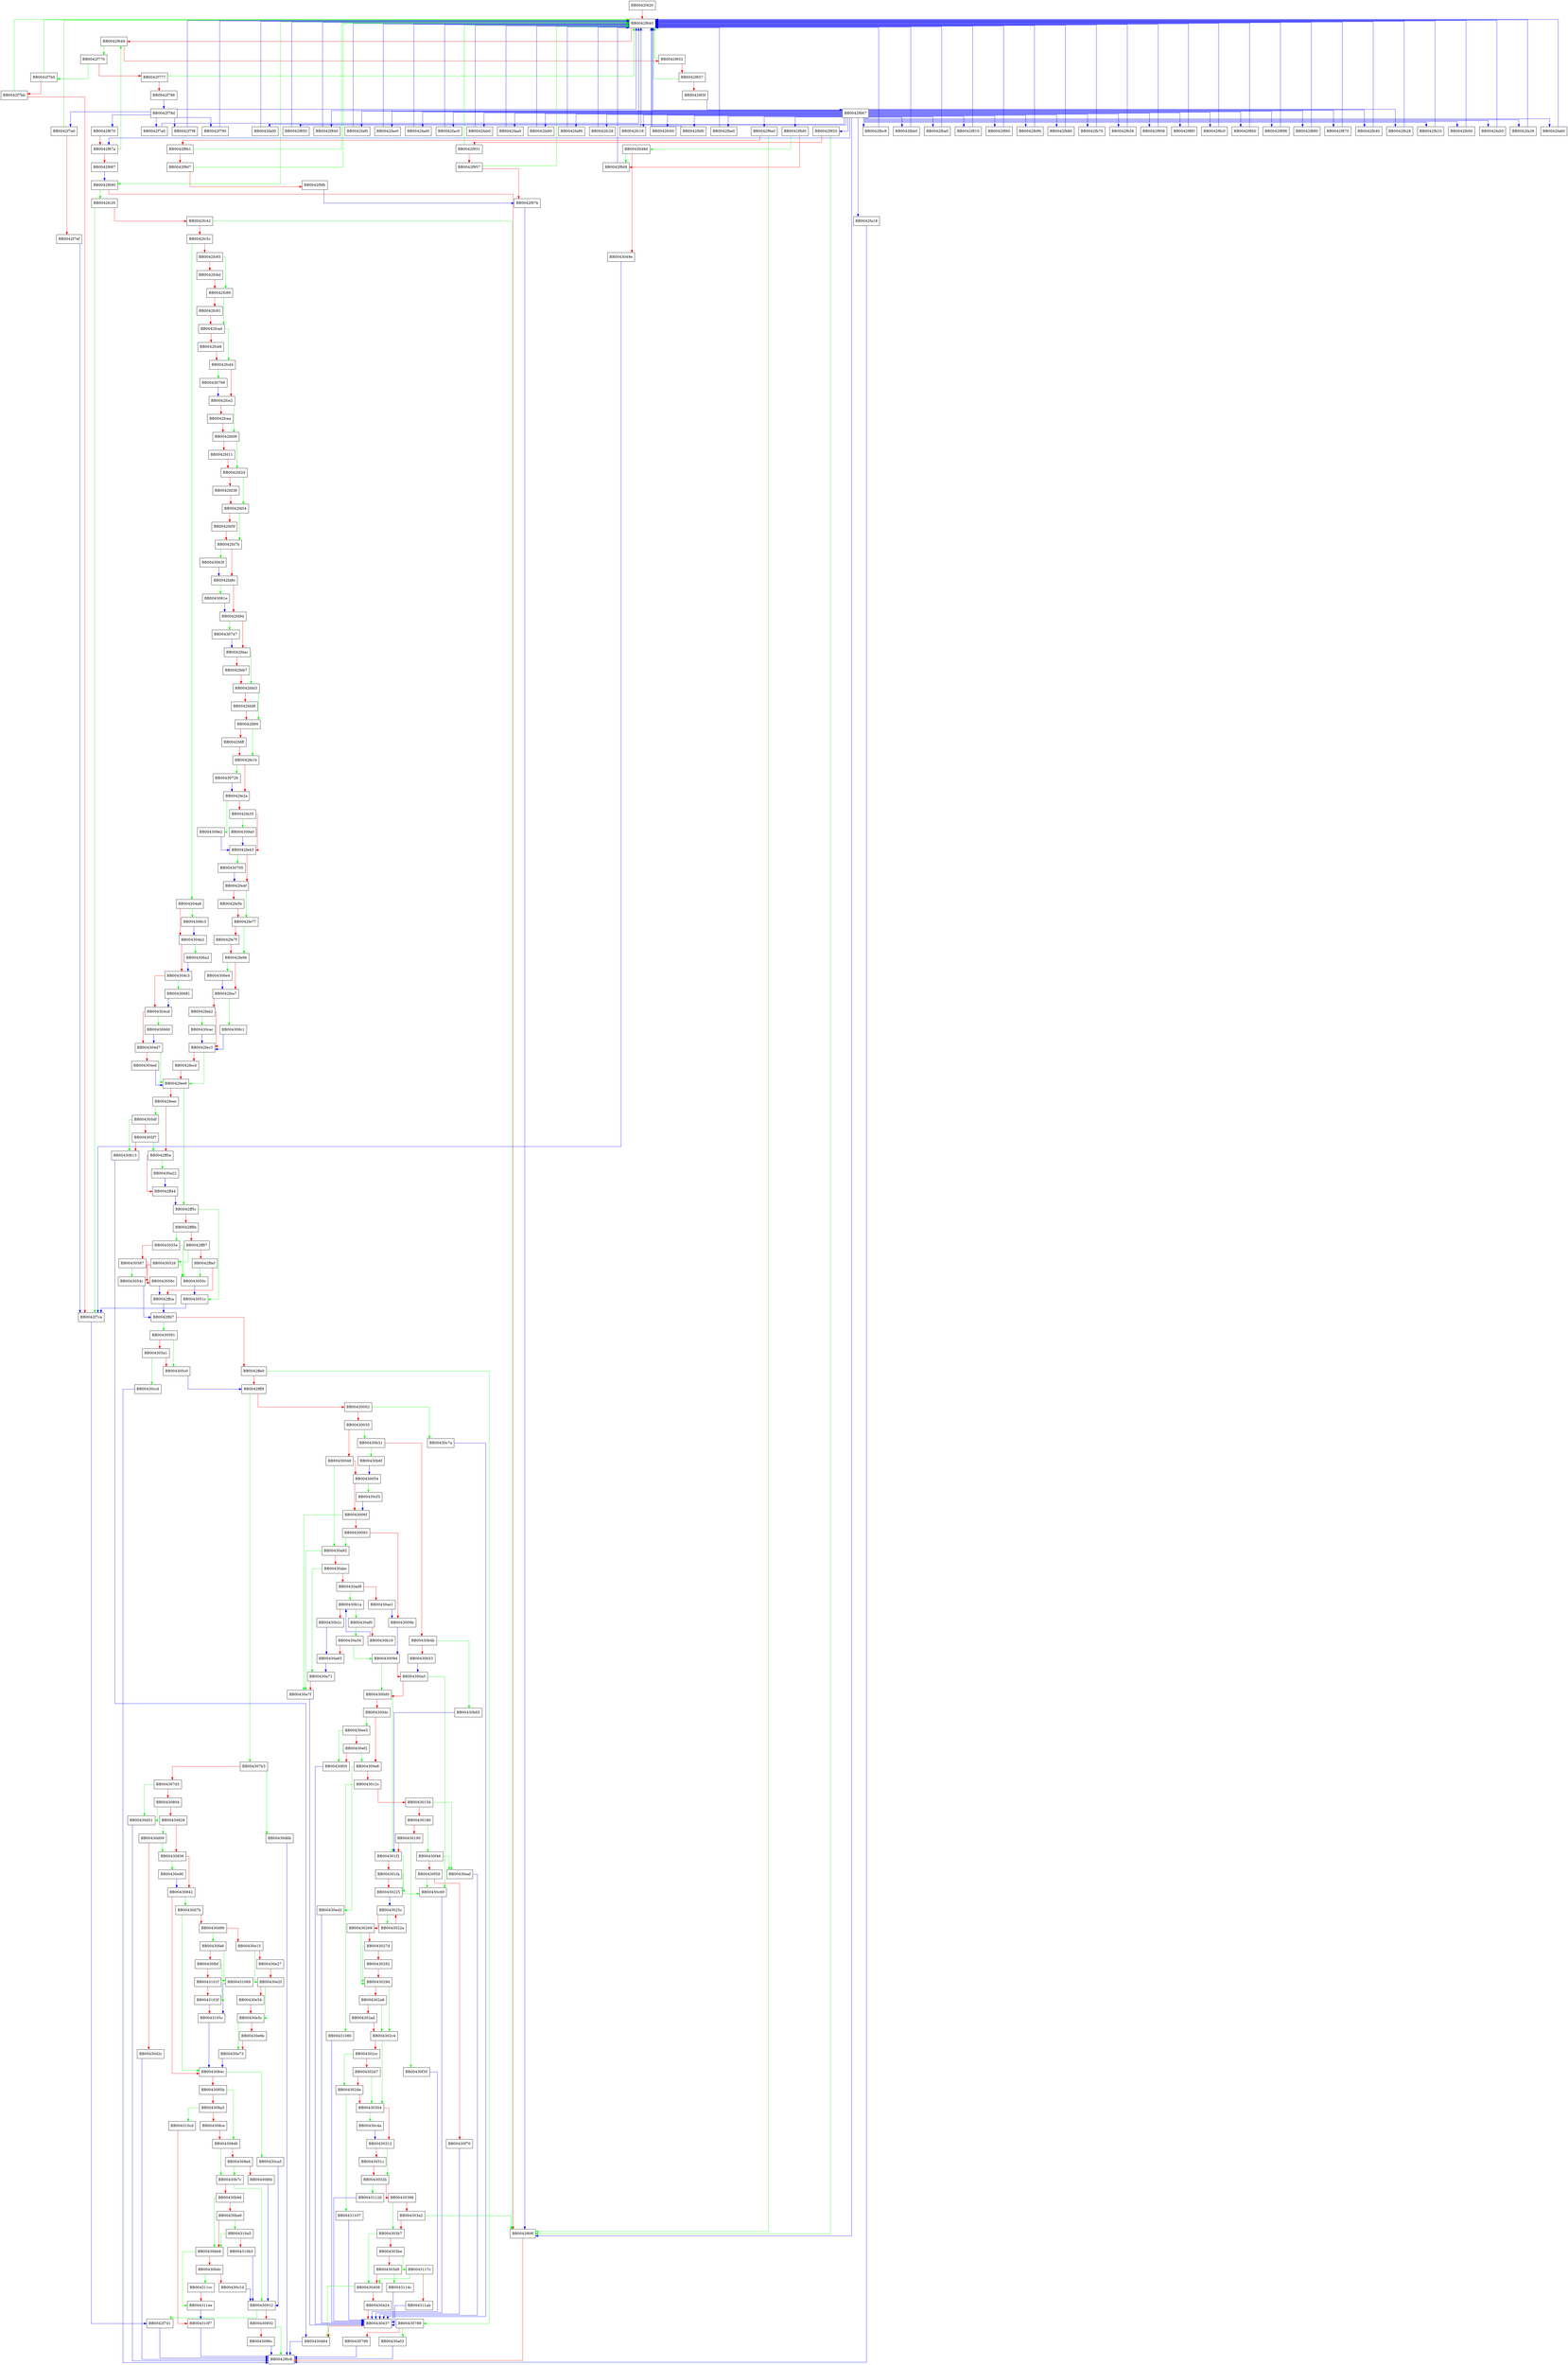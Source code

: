 digraph pkcs12_main {
  node [shape="box"];
  graph [splines=ortho];
  BB0042f420 -> BB0042f640 [color="red"];
  BB0042f640 -> BB0042f690 [color="green"];
  BB0042f640 -> BB0042f649 [color="red"];
  BB0042f649 -> BB0042f770 [color="green"];
  BB0042f649 -> BB0042f652 [color="red"];
  BB0042f652 -> BB0042f640 [color="green"];
  BB0042f652 -> BB0042f657 [color="red"];
  BB0042f657 -> BB0042f640 [color="green"];
  BB0042f657 -> BB0042f65f [color="red"];
  BB0042f65f -> BB0042f667 [color="blue"];
  BB0042f667 -> BB0042f69f [color="blue"];
  BB0042f667 -> BB0042f640 [color="blue"];
  BB0042f667 -> BB0042fa18 [color="blue"];
  BB0042f667 -> BB0042fa00 [color="blue"];
  BB0042f667 -> BB0042f67a [color="blue"];
  BB0042f667 -> BB0042f850 [color="blue"];
  BB0042f667 -> BB0042f840 [color="blue"];
  BB0042f667 -> BB0042faf0 [color="blue"];
  BB0042f667 -> BB0042fae0 [color="blue"];
  BB0042f667 -> BB0042fad0 [color="blue"];
  BB0042f667 -> BB0042fac0 [color="blue"];
  BB0042f667 -> BB0042fab0 [color="blue"];
  BB0042f667 -> BB0042faa0 [color="blue"];
  BB0042f667 -> BB0042fa90 [color="blue"];
  BB0042f667 -> BB0042fa80 [color="blue"];
  BB0042f667 -> BB0042fc28 [color="blue"];
  BB0042f667 -> BB0042fc18 [color="blue"];
  BB0042f667 -> BB0042fc00 [color="blue"];
  BB0042f667 -> BB0042fbf0 [color="blue"];
  BB0042f667 -> BB0042fbe0 [color="blue"];
  BB0042f667 -> BB0042fbc8 [color="blue"];
  BB0042f667 -> BB0042fbb0 [color="blue"];
  BB0042f667 -> BB0042fba0 [color="blue"];
  BB0042f667 -> BB0042f810 [color="blue"];
  BB0042f667 -> BB0042f860 [color="blue"];
  BB0042f667 -> BB0042f9a0 [color="blue"];
  BB0042f667 -> BB0042f920 [color="blue"];
  BB0042f667 -> BB0042fb90 [color="blue"];
  BB0042f667 -> BB0042fb80 [color="blue"];
  BB0042f667 -> BB0042fb70 [color="blue"];
  BB0042f667 -> BB0042fb58 [color="blue"];
  BB0042f667 -> BB0042f908 [color="blue"];
  BB0042f667 -> BB0042f8f0 [color="blue"];
  BB0042f667 -> BB0042f8d0 [color="blue"];
  BB0042f667 -> BB0042f8c0 [color="blue"];
  BB0042f667 -> BB0042f8b0 [color="blue"];
  BB0042f667 -> BB0042f898 [color="blue"];
  BB0042f667 -> BB0042f880 [color="blue"];
  BB0042f667 -> BB0042f870 [color="blue"];
  BB0042f667 -> BB0042fb40 [color="blue"];
  BB0042f667 -> BB0042fb28 [color="blue"];
  BB0042f667 -> BB0042fb10 [color="blue"];
  BB0042f667 -> BB0042fb00 [color="blue"];
  BB0042f667 -> BB0042fa50 [color="blue"];
  BB0042f667 -> BB0042fa38 [color="blue"];
  BB0042f667 -> BB0042fa60 [color="blue"];
  BB0042f670 -> BB0042f67a [color="red"];
  BB0042f67a -> BB0042f649 [color="green"];
  BB0042f67a -> BB0042f687 [color="red"];
  BB0042f687 -> BB0042f690 [color="blue"];
  BB0042f690 -> BB0042fc35 [color="green"];
  BB0042f690 -> BB0042f69f [color="red"];
  BB0042f69f -> BB0042f6c6 [color="red"];
  BB0042f770 -> BB0042f7b0 [color="green"];
  BB0042f770 -> BB0042f777 [color="red"];
  BB0042f777 -> BB0042f640 [color="green"];
  BB0042f777 -> BB0042f786 [color="red"];
  BB0042f786 -> BB0042f78d [color="blue"];
  BB0042f78d -> BB0042f7e0 [color="blue"];
  BB0042f78d -> BB0042f640 [color="blue"];
  BB0042f78d -> BB0042f670 [color="blue"];
  BB0042f78d -> BB0042f7a0 [color="blue"];
  BB0042f78d -> BB0042f7f8 [color="blue"];
  BB0042f78d -> BB0042f790 [color="blue"];
  BB0042f790 -> BB0042f640 [color="blue"];
  BB0042f7a0 -> BB0042f640 [color="blue"];
  BB0042f7b0 -> BB0042f640 [color="green"];
  BB0042f7b0 -> BB0042f7bb [color="red"];
  BB0042f7bb -> BB0042f640 [color="green"];
  BB0042f7bb -> BB0042f7ca [color="red"];
  BB0042f7ca -> BB0042f7d1 [color="blue"];
  BB0042f7d1 -> BB0042f6c6 [color="blue"];
  BB0042f7e0 -> BB0042f640 [color="green"];
  BB0042f7e0 -> BB0042f7ef [color="red"];
  BB0042f7ef -> BB0042f7ca [color="blue"];
  BB0042f7f8 -> BB0042f640 [color="blue"];
  BB0042f810 -> BB0042f640 [color="blue"];
  BB0042f840 -> BB0042f640 [color="blue"];
  BB0042f850 -> BB0042f640 [color="blue"];
  BB0042f860 -> BB0042f640 [color="blue"];
  BB0042f870 -> BB0042f640 [color="blue"];
  BB0042f880 -> BB0042f640 [color="blue"];
  BB0042f898 -> BB0042f640 [color="blue"];
  BB0042f8b0 -> BB0042f640 [color="blue"];
  BB0042f8c0 -> BB0042f640 [color="blue"];
  BB0042f8d0 -> BB0043048d [color="green"];
  BB0042f8d0 -> BB0042f8d9 [color="red"];
  BB0042f8d9 -> BB0042f640 [color="blue"];
  BB0042f8f0 -> BB0042f640 [color="blue"];
  BB0042f908 -> BB0042f640 [color="blue"];
  BB0042f920 -> BB0042f69f [color="green"];
  BB0042f920 -> BB0042f931 [color="red"];
  BB0042f931 -> BB0042f640 [color="green"];
  BB0042f931 -> BB0042f957 [color="red"];
  BB0042f957 -> BB0042f640 [color="green"];
  BB0042f957 -> BB0042f97b [color="red"];
  BB0042f97b -> BB0042f69f [color="blue"];
  BB0042f9a0 -> BB0042f69f [color="green"];
  BB0042f9a0 -> BB0042f9b1 [color="red"];
  BB0042f9b1 -> BB0042f640 [color="green"];
  BB0042f9b1 -> BB0042f9d7 [color="red"];
  BB0042f9d7 -> BB0042f640 [color="green"];
  BB0042f9d7 -> BB0042f9fb [color="red"];
  BB0042f9fb -> BB0042f97b [color="blue"];
  BB0042fa00 -> BB0042f640 [color="blue"];
  BB0042fa18 -> BB0042f6c6 [color="blue"];
  BB0042fa38 -> BB0042f640 [color="blue"];
  BB0042fa50 -> BB0042f640 [color="blue"];
  BB0042fa60 -> BB0042f640 [color="blue"];
  BB0042fa80 -> BB0042f640 [color="blue"];
  BB0042fa90 -> BB0042f640 [color="blue"];
  BB0042faa0 -> BB0042f640 [color="blue"];
  BB0042fab0 -> BB0042f640 [color="blue"];
  BB0042fac0 -> BB0042f640 [color="blue"];
  BB0042fad0 -> BB0042f640 [color="blue"];
  BB0042fae0 -> BB0042f640 [color="blue"];
  BB0042faf0 -> BB0042f640 [color="blue"];
  BB0042fb00 -> BB0042f640 [color="blue"];
  BB0042fb10 -> BB0042f640 [color="blue"];
  BB0042fb28 -> BB0042f640 [color="blue"];
  BB0042fb40 -> BB0042f640 [color="blue"];
  BB0042fb58 -> BB0042f640 [color="blue"];
  BB0042fb70 -> BB0042f640 [color="blue"];
  BB0042fb80 -> BB0042f640 [color="blue"];
  BB0042fb90 -> BB0042f640 [color="blue"];
  BB0042fba0 -> BB0042f640 [color="blue"];
  BB0042fbb0 -> BB0042f640 [color="blue"];
  BB0042fbc8 -> BB0042f640 [color="blue"];
  BB0042fbe0 -> BB0042f640 [color="blue"];
  BB0042fbf0 -> BB0042f640 [color="blue"];
  BB0042fc00 -> BB0042f640 [color="blue"];
  BB0042fc18 -> BB0042f640 [color="blue"];
  BB0042fc28 -> BB0042f640 [color="blue"];
  BB0042fc35 -> BB0042f7ca [color="green"];
  BB0042fc35 -> BB0042fc42 [color="red"];
  BB0042fc42 -> BB0042f69f [color="green"];
  BB0042fc42 -> BB0042fc5c [color="red"];
  BB0042fc5c -> BB004304a8 [color="green"];
  BB0042fc5c -> BB0042fc65 [color="red"];
  BB0042fc65 -> BB0042fc89 [color="green"];
  BB0042fc65 -> BB0042fc6d [color="red"];
  BB0042fc6d -> BB0042fc89 [color="red"];
  BB0042fc89 -> BB0042fcad [color="green"];
  BB0042fc89 -> BB0042fc91 [color="red"];
  BB0042fc91 -> BB0042fcad [color="red"];
  BB0042fcad -> BB0042fcd4 [color="green"];
  BB0042fcad -> BB0042fcb8 [color="red"];
  BB0042fcb8 -> BB0042fcd4 [color="red"];
  BB0042fcd4 -> BB00430768 [color="green"];
  BB0042fcd4 -> BB0042fce2 [color="red"];
  BB0042fce2 -> BB0042fd06 [color="green"];
  BB0042fce2 -> BB0042fcea [color="red"];
  BB0042fcea -> BB0042fd06 [color="red"];
  BB0042fd06 -> BB0042fd2d [color="green"];
  BB0042fd06 -> BB0042fd11 [color="red"];
  BB0042fd11 -> BB0042fd2d [color="red"];
  BB0042fd2d -> BB0042fd54 [color="green"];
  BB0042fd2d -> BB0042fd38 [color="red"];
  BB0042fd38 -> BB0042fd54 [color="red"];
  BB0042fd54 -> BB0042fd7b [color="green"];
  BB0042fd54 -> BB0042fd5f [color="red"];
  BB0042fd5f -> BB0042fd7b [color="red"];
  BB0042fd7b -> BB0043063f [color="green"];
  BB0042fd7b -> BB0042fd8c [color="red"];
  BB0042fd8c -> BB0043061e [color="green"];
  BB0042fd8c -> BB0042fd9d [color="red"];
  BB0042fd9d -> BB00430747 [color="green"];
  BB0042fd9d -> BB0042fdac [color="red"];
  BB0042fdac -> BB0042fdd3 [color="green"];
  BB0042fdac -> BB0042fdb7 [color="red"];
  BB0042fdb7 -> BB0042fdd3 [color="red"];
  BB0042fdd3 -> BB0042fdf4 [color="green"];
  BB0042fdd3 -> BB0042fdd8 [color="red"];
  BB0042fdd8 -> BB0042fdf4 [color="red"];
  BB0042fdf4 -> BB0042fe1b [color="green"];
  BB0042fdf4 -> BB0042fdff [color="red"];
  BB0042fdff -> BB0042fe1b [color="red"];
  BB0042fe1b -> BB00430726 [color="green"];
  BB0042fe1b -> BB0042fe2a [color="red"];
  BB0042fe2a -> BB004309e2 [color="green"];
  BB0042fe2a -> BB0042fe35 [color="red"];
  BB0042fe35 -> BB004309a0 [color="green"];
  BB0042fe35 -> BB0042fe43 [color="red"];
  BB0042fe43 -> BB00430705 [color="green"];
  BB0042fe43 -> BB0042fe4f [color="red"];
  BB0042fe4f -> BB0042fe77 [color="green"];
  BB0042fe4f -> BB0042fe5b [color="red"];
  BB0042fe5b -> BB0042fe77 [color="red"];
  BB0042fe77 -> BB0042fe9b [color="green"];
  BB0042fe77 -> BB0042fe7f [color="red"];
  BB0042fe7f -> BB0042fe9b [color="red"];
  BB0042fe9b -> BB004306e4 [color="green"];
  BB0042fe9b -> BB0042fea7 [color="red"];
  BB0042fea7 -> BB004309c1 [color="green"];
  BB0042fea7 -> BB0042feb2 [color="red"];
  BB0042feb2 -> BB00430cac [color="green"];
  BB0042feb2 -> BB0042fec3 [color="red"];
  BB0042fec3 -> BB0042fee9 [color="green"];
  BB0042fec3 -> BB0042fecd [color="red"];
  BB0042fecd -> BB0042fee9 [color="red"];
  BB0042fee9 -> BB0042ff5c [color="green"];
  BB0042fee9 -> BB0042feee [color="red"];
  BB0042feee -> BB004305df [color="green"];
  BB0042feee -> BB0042ff0a [color="red"];
  BB0042ff0a -> BB00430a22 [color="green"];
  BB0042ff0a -> BB0042ff44 [color="red"];
  BB0042ff44 -> BB0042ff5c [color="blue"];
  BB0042ff5c -> BB0043051c [color="green"];
  BB0042ff5c -> BB0042ff8b [color="red"];
  BB0042ff8b -> BB0043055e [color="green"];
  BB0042ff8b -> BB0042ff97 [color="red"];
  BB0042ff97 -> BB00430526 [color="green"];
  BB0042ff97 -> BB0042ffa0 [color="red"];
  BB0042ffa0 -> BB0043050c [color="green"];
  BB0042ffa0 -> BB0042ffca [color="red"];
  BB0042ffca -> BB0042ffd7 [color="blue"];
  BB0042ffd7 -> BB00430591 [color="green"];
  BB0042ffd7 -> BB0042ffe0 [color="red"];
  BB0042ffe0 -> BB00430789 [color="green"];
  BB0042ffe0 -> BB0042fff9 [color="red"];
  BB0042fff9 -> BB004307b3 [color="green"];
  BB0042fff9 -> BB00430002 [color="red"];
  BB00430002 -> BB00430c7a [color="green"];
  BB00430002 -> BB00430035 [color="red"];
  BB00430035 -> BB00430b31 [color="green"];
  BB00430035 -> BB00430048 [color="red"];
  BB00430048 -> BB00430a92 [color="green"];
  BB00430048 -> BB00430054 [color="red"];
  BB00430054 -> BB00430cf3 [color="green"];
  BB00430054 -> BB0043006f [color="red"];
  BB0043006f -> BB00430a7f [color="green"];
  BB0043006f -> BB00430093 [color="red"];
  BB00430093 -> BB00430a92 [color="green"];
  BB00430093 -> BB0043009b [color="red"];
  BB0043009b -> BB0043009d [color="blue"];
  BB0043009d -> BB004300d0 [color="green"];
  BB0043009d -> BB004300a5 [color="red"];
  BB004300a5 -> BB00430c69 [color="green"];
  BB004300a5 -> BB004300d0 [color="red"];
  BB004300d0 -> BB004301f2 [color="green"];
  BB004300d0 -> BB004300dc [color="red"];
  BB004300dc -> BB00430ee5 [color="green"];
  BB004300dc -> BB004300e8 [color="red"];
  BB004300e8 -> BB00430ed2 [color="green"];
  BB004300e8 -> BB0043012c [color="red"];
  BB0043012c -> BB00431080 [color="green"];
  BB0043012c -> BB0043015d [color="red"];
  BB0043015d -> BB00430eaf [color="green"];
  BB0043015d -> BB00430180 [color="red"];
  BB00430180 -> BB00430f46 [color="green"];
  BB00430180 -> BB00430190 [color="red"];
  BB00430190 -> BB00430f30 [color="green"];
  BB00430190 -> BB004301f2 [color="red"];
  BB004301f2 -> BB00430225 [color="green"];
  BB004301f2 -> BB004301fa [color="red"];
  BB004301fa -> BB00430c69 [color="green"];
  BB004301fa -> BB00430225 [color="red"];
  BB00430225 -> BB0043025c [color="blue"];
  BB0043022a -> BB0043025c [color="red"];
  BB0043025c -> BB0043022a [color="green"];
  BB0043025c -> BB00430269 [color="red"];
  BB00430269 -> BB0043029d [color="green"];
  BB00430269 -> BB0043027d [color="red"];
  BB0043027d -> BB0043029d [color="green"];
  BB0043027d -> BB00430282 [color="red"];
  BB00430282 -> BB0043029d [color="red"];
  BB0043029d -> BB004302c4 [color="green"];
  BB0043029d -> BB004302a8 [color="red"];
  BB004302a8 -> BB004302c4 [color="green"];
  BB004302a8 -> BB004302ad [color="red"];
  BB004302ad -> BB004302c4 [color="red"];
  BB004302c4 -> BB00430304 [color="green"];
  BB004302c4 -> BB004302cc [color="red"];
  BB004302cc -> BB004302de [color="green"];
  BB004302cc -> BB004302d7 [color="red"];
  BB004302d7 -> BB00430304 [color="green"];
  BB004302d7 -> BB004302de [color="red"];
  BB004302de -> BB00431107 [color="green"];
  BB004302de -> BB00430304 [color="red"];
  BB00430304 -> BB00430c4a [color="green"];
  BB00430304 -> BB00430312 [color="red"];
  BB00430312 -> BB0043032b [color="green"];
  BB00430312 -> BB0043031c [color="red"];
  BB0043031c -> BB0043032b [color="red"];
  BB0043032b -> BB0043112d [color="green"];
  BB0043032b -> BB00430398 [color="red"];
  BB00430398 -> BB004303b7 [color="green"];
  BB00430398 -> BB004303a2 [color="red"];
  BB004303a2 -> BB0042f69f [color="green"];
  BB004303a2 -> BB004303b7 [color="red"];
  BB004303b7 -> BB00430408 [color="green"];
  BB004303b7 -> BB004303be [color="red"];
  BB004303be -> BB0043117c [color="green"];
  BB004303be -> BB004303d9 [color="red"];
  BB004303d9 -> BB0043114c [color="green"];
  BB004303d9 -> BB00430408 [color="red"];
  BB00430408 -> BB00430484 [color="green"];
  BB00430408 -> BB00430424 [color="red"];
  BB00430424 -> BB00430437 [color="red"];
  BB00430437 -> BB00430484 [color="red"];
  BB00430484 -> BB0042f6c6 [color="blue"];
  BB0043048d -> BB0042f8d9 [color="green"];
  BB0043048d -> BB0043049e [color="red"];
  BB0043049e -> BB0042f7ca [color="blue"];
  BB004304a8 -> BB004306c3 [color="green"];
  BB004304a8 -> BB004304b2 [color="red"];
  BB004304b2 -> BB004306a2 [color="green"];
  BB004304b2 -> BB004304c3 [color="red"];
  BB004304c3 -> BB00430681 [color="green"];
  BB004304c3 -> BB004304cd [color="red"];
  BB004304cd -> BB00430660 [color="green"];
  BB004304cd -> BB004304d7 [color="red"];
  BB004304d7 -> BB0042fee9 [color="green"];
  BB004304d7 -> BB004304ed [color="red"];
  BB004304ed -> BB0042fee9 [color="blue"];
  BB0043050c -> BB0043051c [color="blue"];
  BB0043051c -> BB0042f7ca [color="blue"];
  BB00430526 -> BB0043050c [color="green"];
  BB00430526 -> BB0043054c [color="red"];
  BB0043054c -> BB0042ffd7 [color="blue"];
  BB0043055e -> BB0043050c [color="green"];
  BB0043055e -> BB00430587 [color="red"];
  BB00430587 -> BB0043054c [color="green"];
  BB00430587 -> BB0043058c [color="red"];
  BB0043058c -> BB0042ffca [color="blue"];
  BB00430591 -> BB004305c0 [color="green"];
  BB00430591 -> BB004305a1 [color="red"];
  BB004305a1 -> BB00430ccd [color="green"];
  BB004305a1 -> BB004305c0 [color="red"];
  BB004305c0 -> BB0042fff9 [color="blue"];
  BB004305df -> BB00430613 [color="green"];
  BB004305df -> BB004305f7 [color="red"];
  BB004305f7 -> BB0042ff0a [color="green"];
  BB004305f7 -> BB00430613 [color="red"];
  BB00430613 -> BB00430484 [color="blue"];
  BB0043061e -> BB0042fd9d [color="blue"];
  BB0043063f -> BB0042fd8c [color="blue"];
  BB00430660 -> BB004304d7 [color="blue"];
  BB00430681 -> BB004304cd [color="blue"];
  BB004306a2 -> BB004304c3 [color="blue"];
  BB004306c3 -> BB004304b2 [color="blue"];
  BB004306e4 -> BB0042fea7 [color="blue"];
  BB00430705 -> BB0042fe4f [color="blue"];
  BB00430726 -> BB0042fe2a [color="blue"];
  BB00430747 -> BB0042fdac [color="blue"];
  BB00430768 -> BB0042fce2 [color="blue"];
  BB00430789 -> BB00430a03 [color="green"];
  BB00430789 -> BB00430799 [color="red"];
  BB00430799 -> BB0042f6c6 [color="blue"];
  BB004307b3 -> BB00430d6b [color="green"];
  BB004307b3 -> BB004307d3 [color="red"];
  BB004307d3 -> BB00430d51 [color="green"];
  BB004307d3 -> BB00430804 [color="red"];
  BB00430804 -> BB00430d51 [color="green"];
  BB00430804 -> BB00430828 [color="red"];
  BB00430828 -> BB00430d09 [color="green"];
  BB00430828 -> BB00430836 [color="red"];
  BB00430836 -> BB00430e90 [color="green"];
  BB00430836 -> BB00430842 [color="red"];
  BB00430842 -> BB00430d7b [color="green"];
  BB00430842 -> BB0043084c [color="red"];
  BB0043084c -> BB00430ca5 [color="green"];
  BB0043084c -> BB0043085b [color="red"];
  BB0043085b -> BB004308d6 [color="green"];
  BB0043085b -> BB004308a3 [color="red"];
  BB004308a3 -> BB004310cd [color="green"];
  BB004308a3 -> BB004308ce [color="red"];
  BB004308ce -> BB004308d6 [color="red"];
  BB004308d6 -> BB00430b7c [color="green"];
  BB004308d6 -> BB004308e4 [color="red"];
  BB004308e4 -> BB00430b7c [color="green"];
  BB004308e4 -> BB004308fd [color="red"];
  BB004308fd -> BB00430912 [color="blue"];
  BB00430912 -> BB0042f7d1 [color="green"];
  BB00430912 -> BB00430932 [color="red"];
  BB00430932 -> BB0042f6c6 [color="green"];
  BB00430932 -> BB0043096c [color="red"];
  BB0043096c -> BB0042f6c6 [color="blue"];
  BB004309a0 -> BB0042fe43 [color="blue"];
  BB004309c1 -> BB0042fec3 [color="blue"];
  BB004309e2 -> BB0042fe43 [color="blue"];
  BB00430a03 -> BB0042f6c6 [color="blue"];
  BB00430a22 -> BB0042ff44 [color="blue"];
  BB00430a34 -> BB0043009d [color="green"];
  BB00430a34 -> BB00430a65 [color="red"];
  BB00430a65 -> BB00430a71 [color="blue"];
  BB00430a71 -> BB00430a7f [color="red"];
  BB00430a7f -> BB00430437 [color="blue"];
  BB00430a92 -> BB00430a7f [color="green"];
  BB00430a92 -> BB00430abc [color="red"];
  BB00430abc -> BB00430a71 [color="green"];
  BB00430abc -> BB00430ad9 [color="red"];
  BB00430ad9 -> BB00430b1a [color="green"];
  BB00430ad9 -> BB00430ae1 [color="red"];
  BB00430ae1 -> BB0043009b [color="blue"];
  BB00430af0 -> BB00430a34 [color="green"];
  BB00430af0 -> BB00430b16 [color="red"];
  BB00430b16 -> BB00430b1a [color="blue"];
  BB00430b1a -> BB00430af0 [color="green"];
  BB00430b1a -> BB00430b2c [color="red"];
  BB00430b2c -> BB00430a65 [color="blue"];
  BB00430b31 -> BB00430b6f [color="green"];
  BB00430b31 -> BB00430b4b [color="red"];
  BB00430b4b -> BB00430b65 [color="green"];
  BB00430b4b -> BB00430b53 [color="red"];
  BB00430b53 -> BB004300a5 [color="blue"];
  BB00430b65 -> BB004301f2 [color="blue"];
  BB00430b6f -> BB00430054 [color="blue"];
  BB00430b7c -> BB00430912 [color="green"];
  BB00430b7c -> BB00430b9d [color="red"];
  BB00430b9d -> BB00430bb9 [color="green"];
  BB00430b9d -> BB00430ba9 [color="red"];
  BB00430ba9 -> BB004310a5 [color="green"];
  BB00430ba9 -> BB00430bb9 [color="red"];
  BB00430bb9 -> BB004311ee [color="green"];
  BB00430bb9 -> BB00430bdc [color="red"];
  BB00430bdc -> BB004311cc [color="green"];
  BB00430bdc -> BB00430c1d [color="red"];
  BB00430c1d -> BB00430912 [color="blue"];
  BB00430c4a -> BB00430312 [color="blue"];
  BB00430c69 -> BB00430437 [color="blue"];
  BB00430c7a -> BB00430437 [color="blue"];
  BB00430ca5 -> BB00430912 [color="blue"];
  BB00430cac -> BB0042fec3 [color="blue"];
  BB00430ccd -> BB0042f6c6 [color="blue"];
  BB00430cf3 -> BB0043006f [color="blue"];
  BB00430d09 -> BB00430836 [color="green"];
  BB00430d09 -> BB00430d2c [color="red"];
  BB00430d2c -> BB0042f6c6 [color="blue"];
  BB00430d51 -> BB0042f6c6 [color="blue"];
  BB00430d6b -> BB0042f6c6 [color="blue"];
  BB00430d7b -> BB0043084c [color="green"];
  BB00430d7b -> BB00430d90 [color="red"];
  BB00430d90 -> BB00430fa6 [color="green"];
  BB00430d90 -> BB00430e15 [color="red"];
  BB00430e15 -> BB00430e2f [color="green"];
  BB00430e15 -> BB00430e27 [color="red"];
  BB00430e27 -> BB00430e2f [color="red"];
  BB00430e2f -> BB00430e5c [color="green"];
  BB00430e2f -> BB00430e54 [color="red"];
  BB00430e54 -> BB00430e5c [color="red"];
  BB00430e5c -> BB00430e73 [color="green"];
  BB00430e5c -> BB00430e6b [color="red"];
  BB00430e6b -> BB00430e73 [color="red"];
  BB00430e73 -> BB0043084c [color="blue"];
  BB00430e90 -> BB00430842 [color="blue"];
  BB00430eaf -> BB00430437 [color="blue"];
  BB00430ed2 -> BB00430437 [color="blue"];
  BB00430ee5 -> BB00430f05 [color="green"];
  BB00430ee5 -> BB00430ef2 [color="red"];
  BB00430ef2 -> BB004300e8 [color="green"];
  BB00430ef2 -> BB00430f05 [color="red"];
  BB00430f05 -> BB00430437 [color="blue"];
  BB00430f30 -> BB00430437 [color="blue"];
  BB00430f46 -> BB00430eaf [color="green"];
  BB00430f46 -> BB00430f59 [color="red"];
  BB00430f59 -> BB00430c69 [color="green"];
  BB00430f59 -> BB00430f70 [color="red"];
  BB00430f70 -> BB00430437 [color="blue"];
  BB00430fa6 -> BB00431069 [color="green"];
  BB00430fa6 -> BB00430fbf [color="red"];
  BB00430fbf -> BB0043103f [color="green"];
  BB00430fbf -> BB0043101f [color="red"];
  BB0043101f -> BB0043103f [color="red"];
  BB0043103f -> BB0043105c [color="red"];
  BB0043105c -> BB0043084c [color="blue"];
  BB00431069 -> BB0043105c [color="blue"];
  BB00431080 -> BB00430437 [color="blue"];
  BB004310a5 -> BB00430bb9 [color="green"];
  BB004310a5 -> BB004310b3 [color="red"];
  BB004310b3 -> BB00430912 [color="blue"];
  BB004310cd -> BB004310f7 [color="red"];
  BB004310f7 -> BB0042f6c6 [color="blue"];
  BB00431107 -> BB00430437 [color="blue"];
  BB0043112d -> BB00430437 [color="blue"];
  BB0043114c -> BB00430437 [color="blue"];
  BB0043117c -> BB00430408 [color="green"];
  BB0043117c -> BB004311ab [color="red"];
  BB004311ab -> BB00430437 [color="blue"];
  BB004311cc -> BB004311ee [color="red"];
  BB004311ee -> BB004310f7 [color="blue"];
}